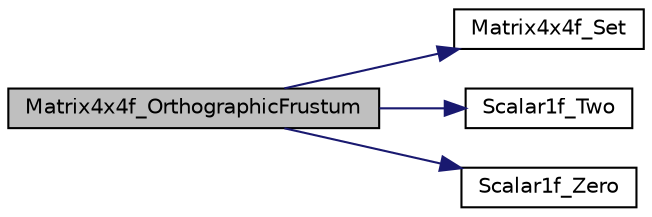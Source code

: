 digraph "Matrix4x4f_OrthographicFrustum"
{
 // LATEX_PDF_SIZE
  edge [fontname="Helvetica",fontsize="10",labelfontname="Helvetica",labelfontsize="10"];
  node [fontname="Helvetica",fontsize="10",shape=record];
  rankdir="LR";
  Node1 [label="Matrix4x4f_OrthographicFrustum",height=0.2,width=0.4,color="black", fillcolor="grey75", style="filled", fontcolor="black",tooltip=" "];
  Node1 -> Node2 [color="midnightblue",fontsize="10",style="solid",fontname="Helvetica"];
  Node2 [label="Matrix4x4f_Set",height=0.2,width=0.4,color="black", fillcolor="white", style="filled",URL="$maths3d_8h.html#a0e389dd6c80ea3d67dca4280855af2b2",tooltip=" "];
  Node1 -> Node3 [color="midnightblue",fontsize="10",style="solid",fontname="Helvetica"];
  Node3 [label="Scalar1f_Two",height=0.2,width=0.4,color="black", fillcolor="white", style="filled",URL="$maths3d_8h.html#a791539fd7b912c66a12b8049bc5c37cb",tooltip=" "];
  Node1 -> Node4 [color="midnightblue",fontsize="10",style="solid",fontname="Helvetica"];
  Node4 [label="Scalar1f_Zero",height=0.2,width=0.4,color="black", fillcolor="white", style="filled",URL="$maths3d_8h.html#a23076d13621d19b8faf6760896a64270",tooltip=" "];
}
